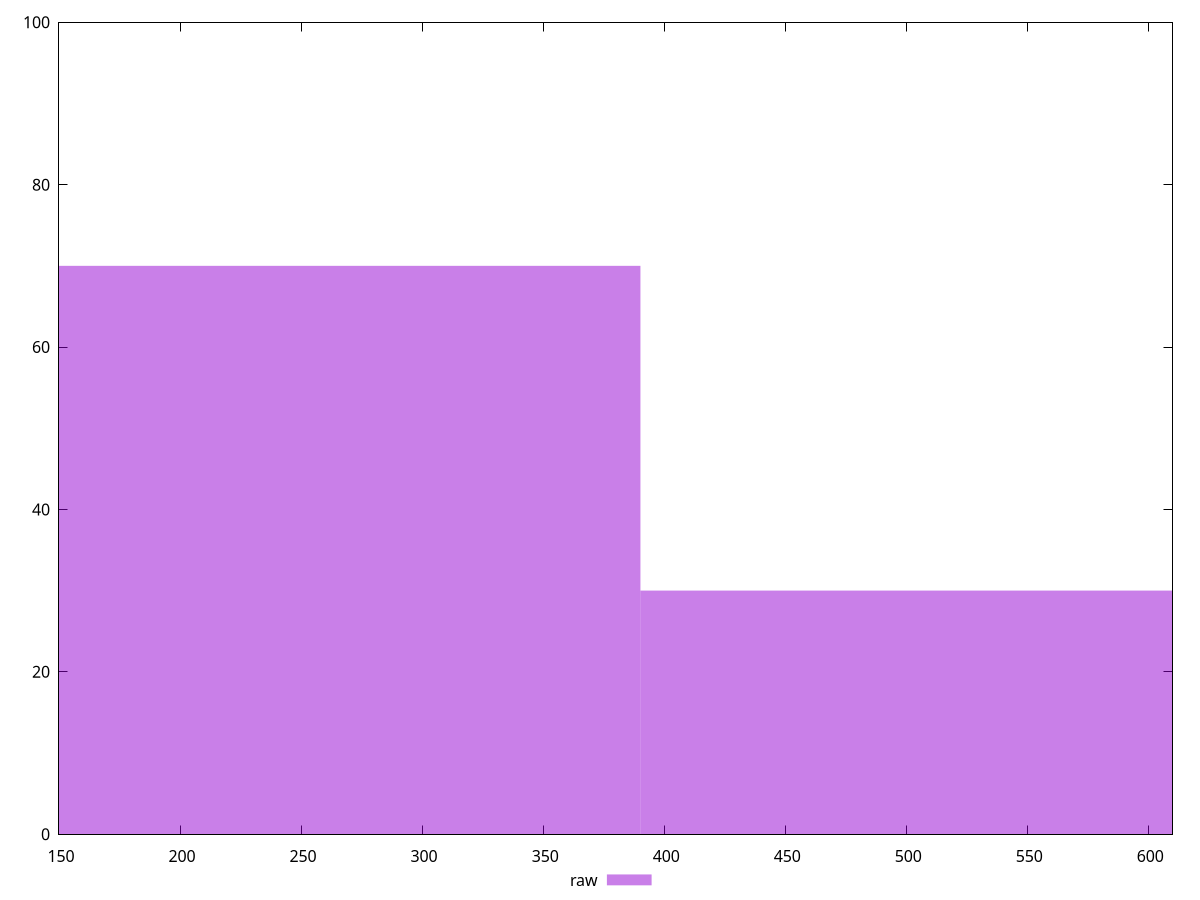reset

$raw <<EOF
260.12863337897625 70
520.2572667579525 30
EOF

set key outside below
set boxwidth 260.12863337897625
set xrange [150:610]
set yrange [0:100]
set trange [0:100]
set style fill transparent solid 0.5 noborder
set terminal svg size 640, 490 enhanced background rgb 'white'
set output "report_00013_2021-02-09T12-04-24.940Z/uses-webp-images/samples/pages+cached+noadtech/raw/histogram.svg"

plot $raw title "raw" with boxes

reset
